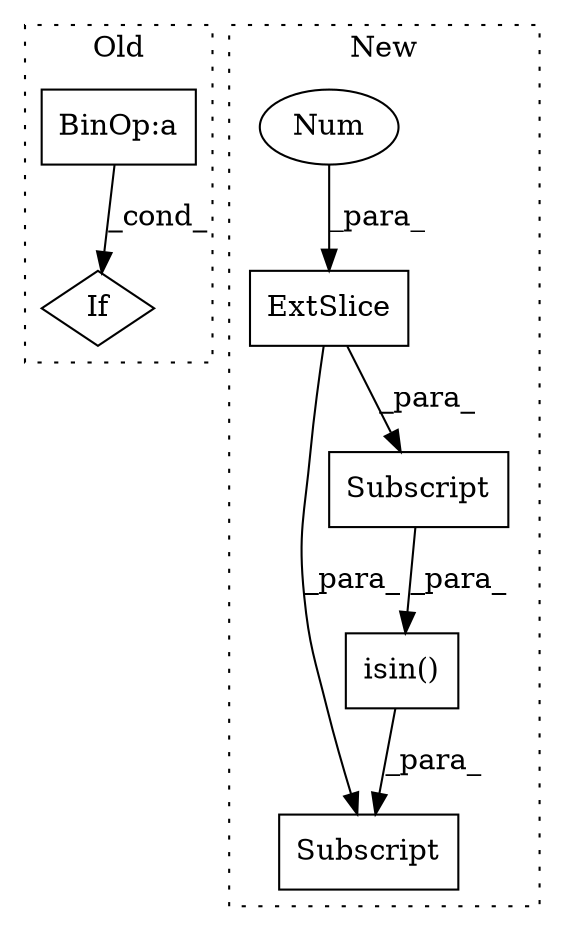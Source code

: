 digraph G {
subgraph cluster0 {
1 [label="If" a="96" s="9029" l="3" shape="diamond"];
6 [label="BinOp:a" a="82" s="8870" l="3" shape="box"];
label = "Old";
style="dotted";
}
subgraph cluster1 {
2 [label="isin()" a="75" s="8361,8422" l="11,1" shape="box"];
3 [label="Subscript" a="63" s="8508,0" l="32,0" shape="box"];
4 [label="ExtSlice" a="85" s="8372" l="4" shape="box"];
5 [label="Num" a="76" s="8399" l="1" shape="ellipse"];
7 [label="Subscript" a="63" s="8372,0" l="29,0" shape="box"];
label = "New";
style="dotted";
}
2 -> 3 [label="_para_"];
4 -> 3 [label="_para_"];
4 -> 7 [label="_para_"];
5 -> 4 [label="_para_"];
6 -> 1 [label="_cond_"];
7 -> 2 [label="_para_"];
}